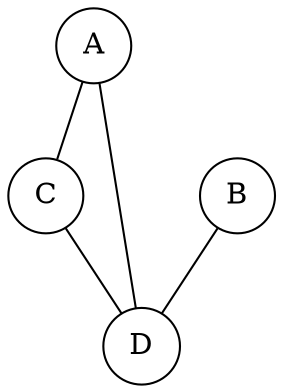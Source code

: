 Graph G013 {
  A [shape=circle];
  B [shape=circle];
  C [shape=circle];
  D [shape=circle];
  A -- C;
  A -- D;
  B -- D;
  C -- D;
}
